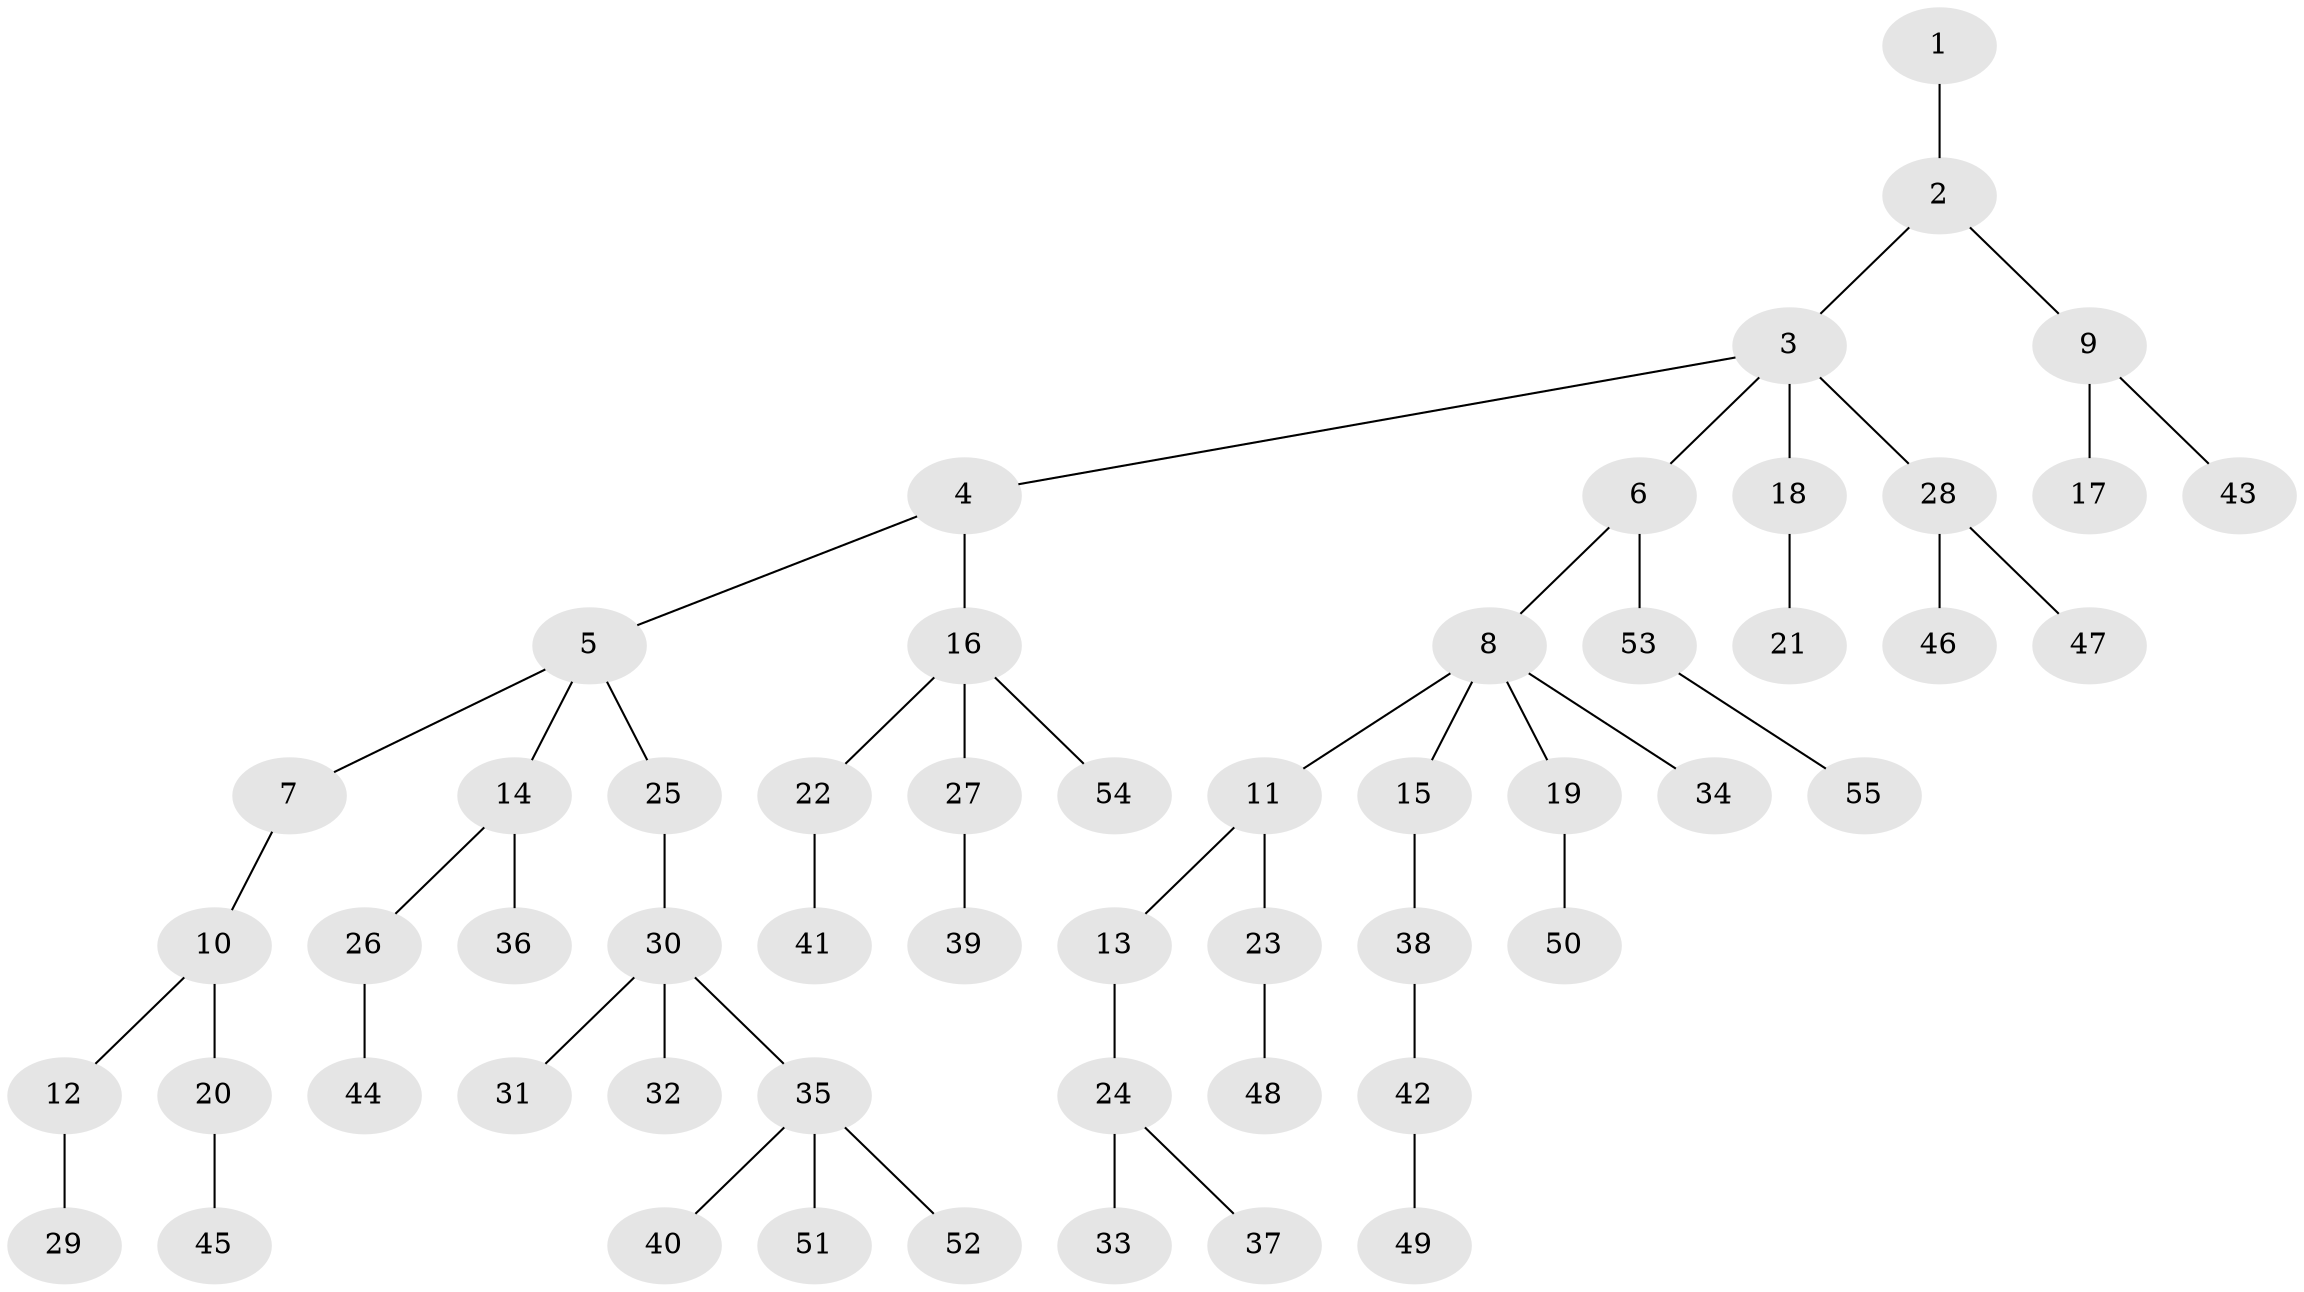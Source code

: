 // Generated by graph-tools (version 1.1) at 2025/26/03/09/25 03:26:27]
// undirected, 55 vertices, 54 edges
graph export_dot {
graph [start="1"]
  node [color=gray90,style=filled];
  1;
  2;
  3;
  4;
  5;
  6;
  7;
  8;
  9;
  10;
  11;
  12;
  13;
  14;
  15;
  16;
  17;
  18;
  19;
  20;
  21;
  22;
  23;
  24;
  25;
  26;
  27;
  28;
  29;
  30;
  31;
  32;
  33;
  34;
  35;
  36;
  37;
  38;
  39;
  40;
  41;
  42;
  43;
  44;
  45;
  46;
  47;
  48;
  49;
  50;
  51;
  52;
  53;
  54;
  55;
  1 -- 2;
  2 -- 3;
  2 -- 9;
  3 -- 4;
  3 -- 6;
  3 -- 18;
  3 -- 28;
  4 -- 5;
  4 -- 16;
  5 -- 7;
  5 -- 14;
  5 -- 25;
  6 -- 8;
  6 -- 53;
  7 -- 10;
  8 -- 11;
  8 -- 15;
  8 -- 19;
  8 -- 34;
  9 -- 17;
  9 -- 43;
  10 -- 12;
  10 -- 20;
  11 -- 13;
  11 -- 23;
  12 -- 29;
  13 -- 24;
  14 -- 26;
  14 -- 36;
  15 -- 38;
  16 -- 22;
  16 -- 27;
  16 -- 54;
  18 -- 21;
  19 -- 50;
  20 -- 45;
  22 -- 41;
  23 -- 48;
  24 -- 33;
  24 -- 37;
  25 -- 30;
  26 -- 44;
  27 -- 39;
  28 -- 46;
  28 -- 47;
  30 -- 31;
  30 -- 32;
  30 -- 35;
  35 -- 40;
  35 -- 51;
  35 -- 52;
  38 -- 42;
  42 -- 49;
  53 -- 55;
}
